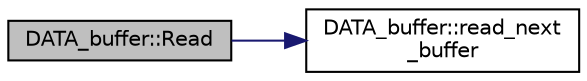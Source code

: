 digraph "DATA_buffer::Read"
{
  edge [fontname="Helvetica",fontsize="10",labelfontname="Helvetica",labelfontsize="10"];
  node [fontname="Helvetica",fontsize="10",shape=record];
  rankdir="LR";
  Node1 [label="DATA_buffer::Read",height=0.2,width=0.4,color="black", fillcolor="grey75", style="filled", fontcolor="black"];
  Node1 -> Node2 [color="midnightblue",fontsize="10",style="solid",fontname="Helvetica"];
  Node2 [label="DATA_buffer::read_next\l_buffer",height=0.2,width=0.4,color="black", fillcolor="white", style="filled",URL="$d0/dff/class_d_a_t_a__buffer.html#a9559466eb53b5a0fae7085baffcd0060"];
}

